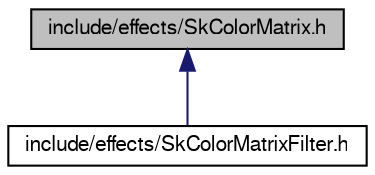digraph G
{
  edge [fontname="FreeSans",fontsize="10",labelfontname="FreeSans",labelfontsize="10"];
  node [fontname="FreeSans",fontsize="10",shape=record];
  Node1 [label="include/effects/SkColorMatrix.h",height=0.2,width=0.4,color="black", fillcolor="grey75", style="filled" fontcolor="black"];
  Node1 -> Node2 [dir=back,color="midnightblue",fontsize="10",style="solid",fontname="FreeSans"];
  Node2 [label="include/effects/SkColorMatrixFilter.h",height=0.2,width=0.4,color="black", fillcolor="white", style="filled",URL="$_sk_color_matrix_filter_8h.html"];
}
